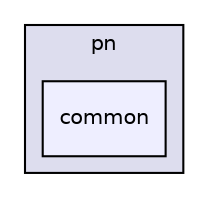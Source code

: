 digraph "common" {
  compound=true
  node [ fontsize="10", fontname="Helvetica"];
  edge [ labelfontsize="10", labelfontname="Helvetica"];
  subgraph clusterdir_779265e2d60bda14e3d024269e481a0b {
    graph [ bgcolor="#ddddee", pencolor="black", label="pn" fontname="Helvetica", fontsize="10", URL="dir_779265e2d60bda14e3d024269e481a0b.html"]
  dir_a1a8ffb8899c60f8092d5aadaadca864 [shape=box, label="common", style="filled", fillcolor="#eeeeff", pencolor="black", URL="dir_a1a8ffb8899c60f8092d5aadaadca864.html"];
  }
}
